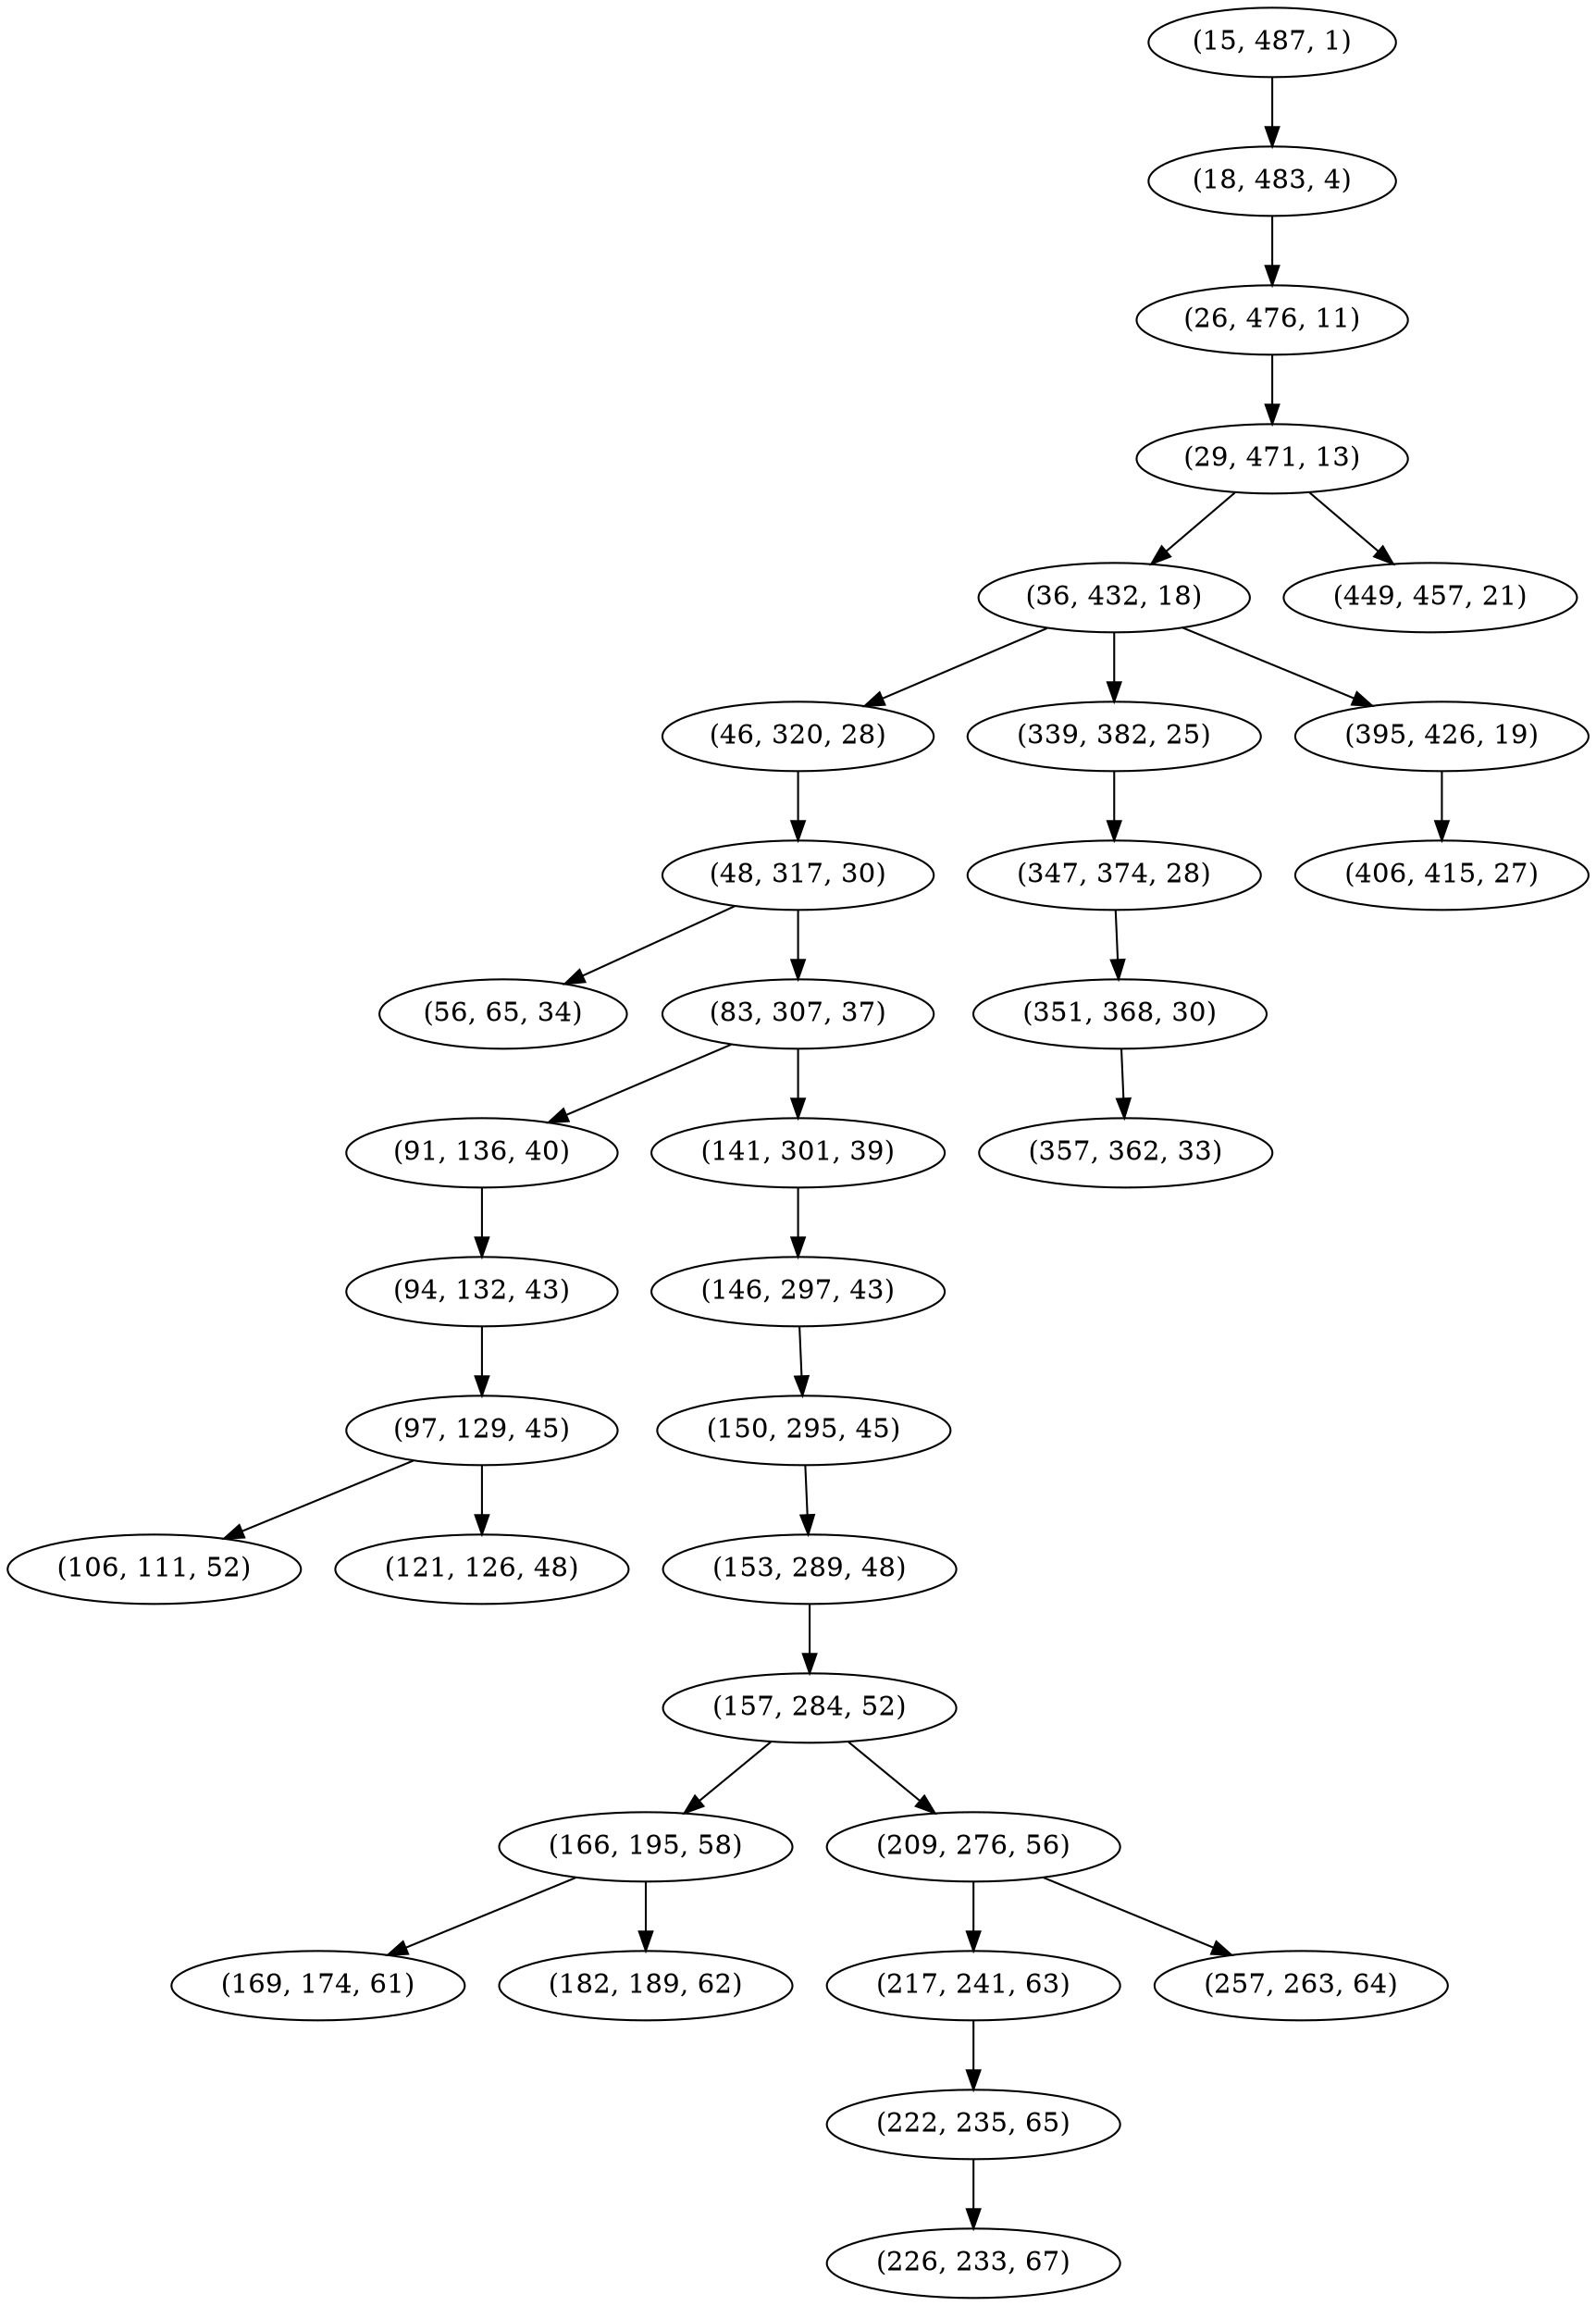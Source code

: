 digraph tree {
    "(15, 487, 1)";
    "(18, 483, 4)";
    "(26, 476, 11)";
    "(29, 471, 13)";
    "(36, 432, 18)";
    "(46, 320, 28)";
    "(48, 317, 30)";
    "(56, 65, 34)";
    "(83, 307, 37)";
    "(91, 136, 40)";
    "(94, 132, 43)";
    "(97, 129, 45)";
    "(106, 111, 52)";
    "(121, 126, 48)";
    "(141, 301, 39)";
    "(146, 297, 43)";
    "(150, 295, 45)";
    "(153, 289, 48)";
    "(157, 284, 52)";
    "(166, 195, 58)";
    "(169, 174, 61)";
    "(182, 189, 62)";
    "(209, 276, 56)";
    "(217, 241, 63)";
    "(222, 235, 65)";
    "(226, 233, 67)";
    "(257, 263, 64)";
    "(339, 382, 25)";
    "(347, 374, 28)";
    "(351, 368, 30)";
    "(357, 362, 33)";
    "(395, 426, 19)";
    "(406, 415, 27)";
    "(449, 457, 21)";
    "(15, 487, 1)" -> "(18, 483, 4)";
    "(18, 483, 4)" -> "(26, 476, 11)";
    "(26, 476, 11)" -> "(29, 471, 13)";
    "(29, 471, 13)" -> "(36, 432, 18)";
    "(29, 471, 13)" -> "(449, 457, 21)";
    "(36, 432, 18)" -> "(46, 320, 28)";
    "(36, 432, 18)" -> "(339, 382, 25)";
    "(36, 432, 18)" -> "(395, 426, 19)";
    "(46, 320, 28)" -> "(48, 317, 30)";
    "(48, 317, 30)" -> "(56, 65, 34)";
    "(48, 317, 30)" -> "(83, 307, 37)";
    "(83, 307, 37)" -> "(91, 136, 40)";
    "(83, 307, 37)" -> "(141, 301, 39)";
    "(91, 136, 40)" -> "(94, 132, 43)";
    "(94, 132, 43)" -> "(97, 129, 45)";
    "(97, 129, 45)" -> "(106, 111, 52)";
    "(97, 129, 45)" -> "(121, 126, 48)";
    "(141, 301, 39)" -> "(146, 297, 43)";
    "(146, 297, 43)" -> "(150, 295, 45)";
    "(150, 295, 45)" -> "(153, 289, 48)";
    "(153, 289, 48)" -> "(157, 284, 52)";
    "(157, 284, 52)" -> "(166, 195, 58)";
    "(157, 284, 52)" -> "(209, 276, 56)";
    "(166, 195, 58)" -> "(169, 174, 61)";
    "(166, 195, 58)" -> "(182, 189, 62)";
    "(209, 276, 56)" -> "(217, 241, 63)";
    "(209, 276, 56)" -> "(257, 263, 64)";
    "(217, 241, 63)" -> "(222, 235, 65)";
    "(222, 235, 65)" -> "(226, 233, 67)";
    "(339, 382, 25)" -> "(347, 374, 28)";
    "(347, 374, 28)" -> "(351, 368, 30)";
    "(351, 368, 30)" -> "(357, 362, 33)";
    "(395, 426, 19)" -> "(406, 415, 27)";
}
